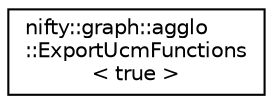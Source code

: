 digraph "Graphical Class Hierarchy"
{
  edge [fontname="Helvetica",fontsize="10",labelfontname="Helvetica",labelfontsize="10"];
  node [fontname="Helvetica",fontsize="10",shape=record];
  rankdir="LR";
  Node1 [label="nifty::graph::agglo\l::ExportUcmFunctions\l\< true \>",height=0.2,width=0.4,color="black", fillcolor="white", style="filled",URL="$structnifty_1_1graph_1_1agglo_1_1ExportUcmFunctions_3_01true_01_4.html"];
}
